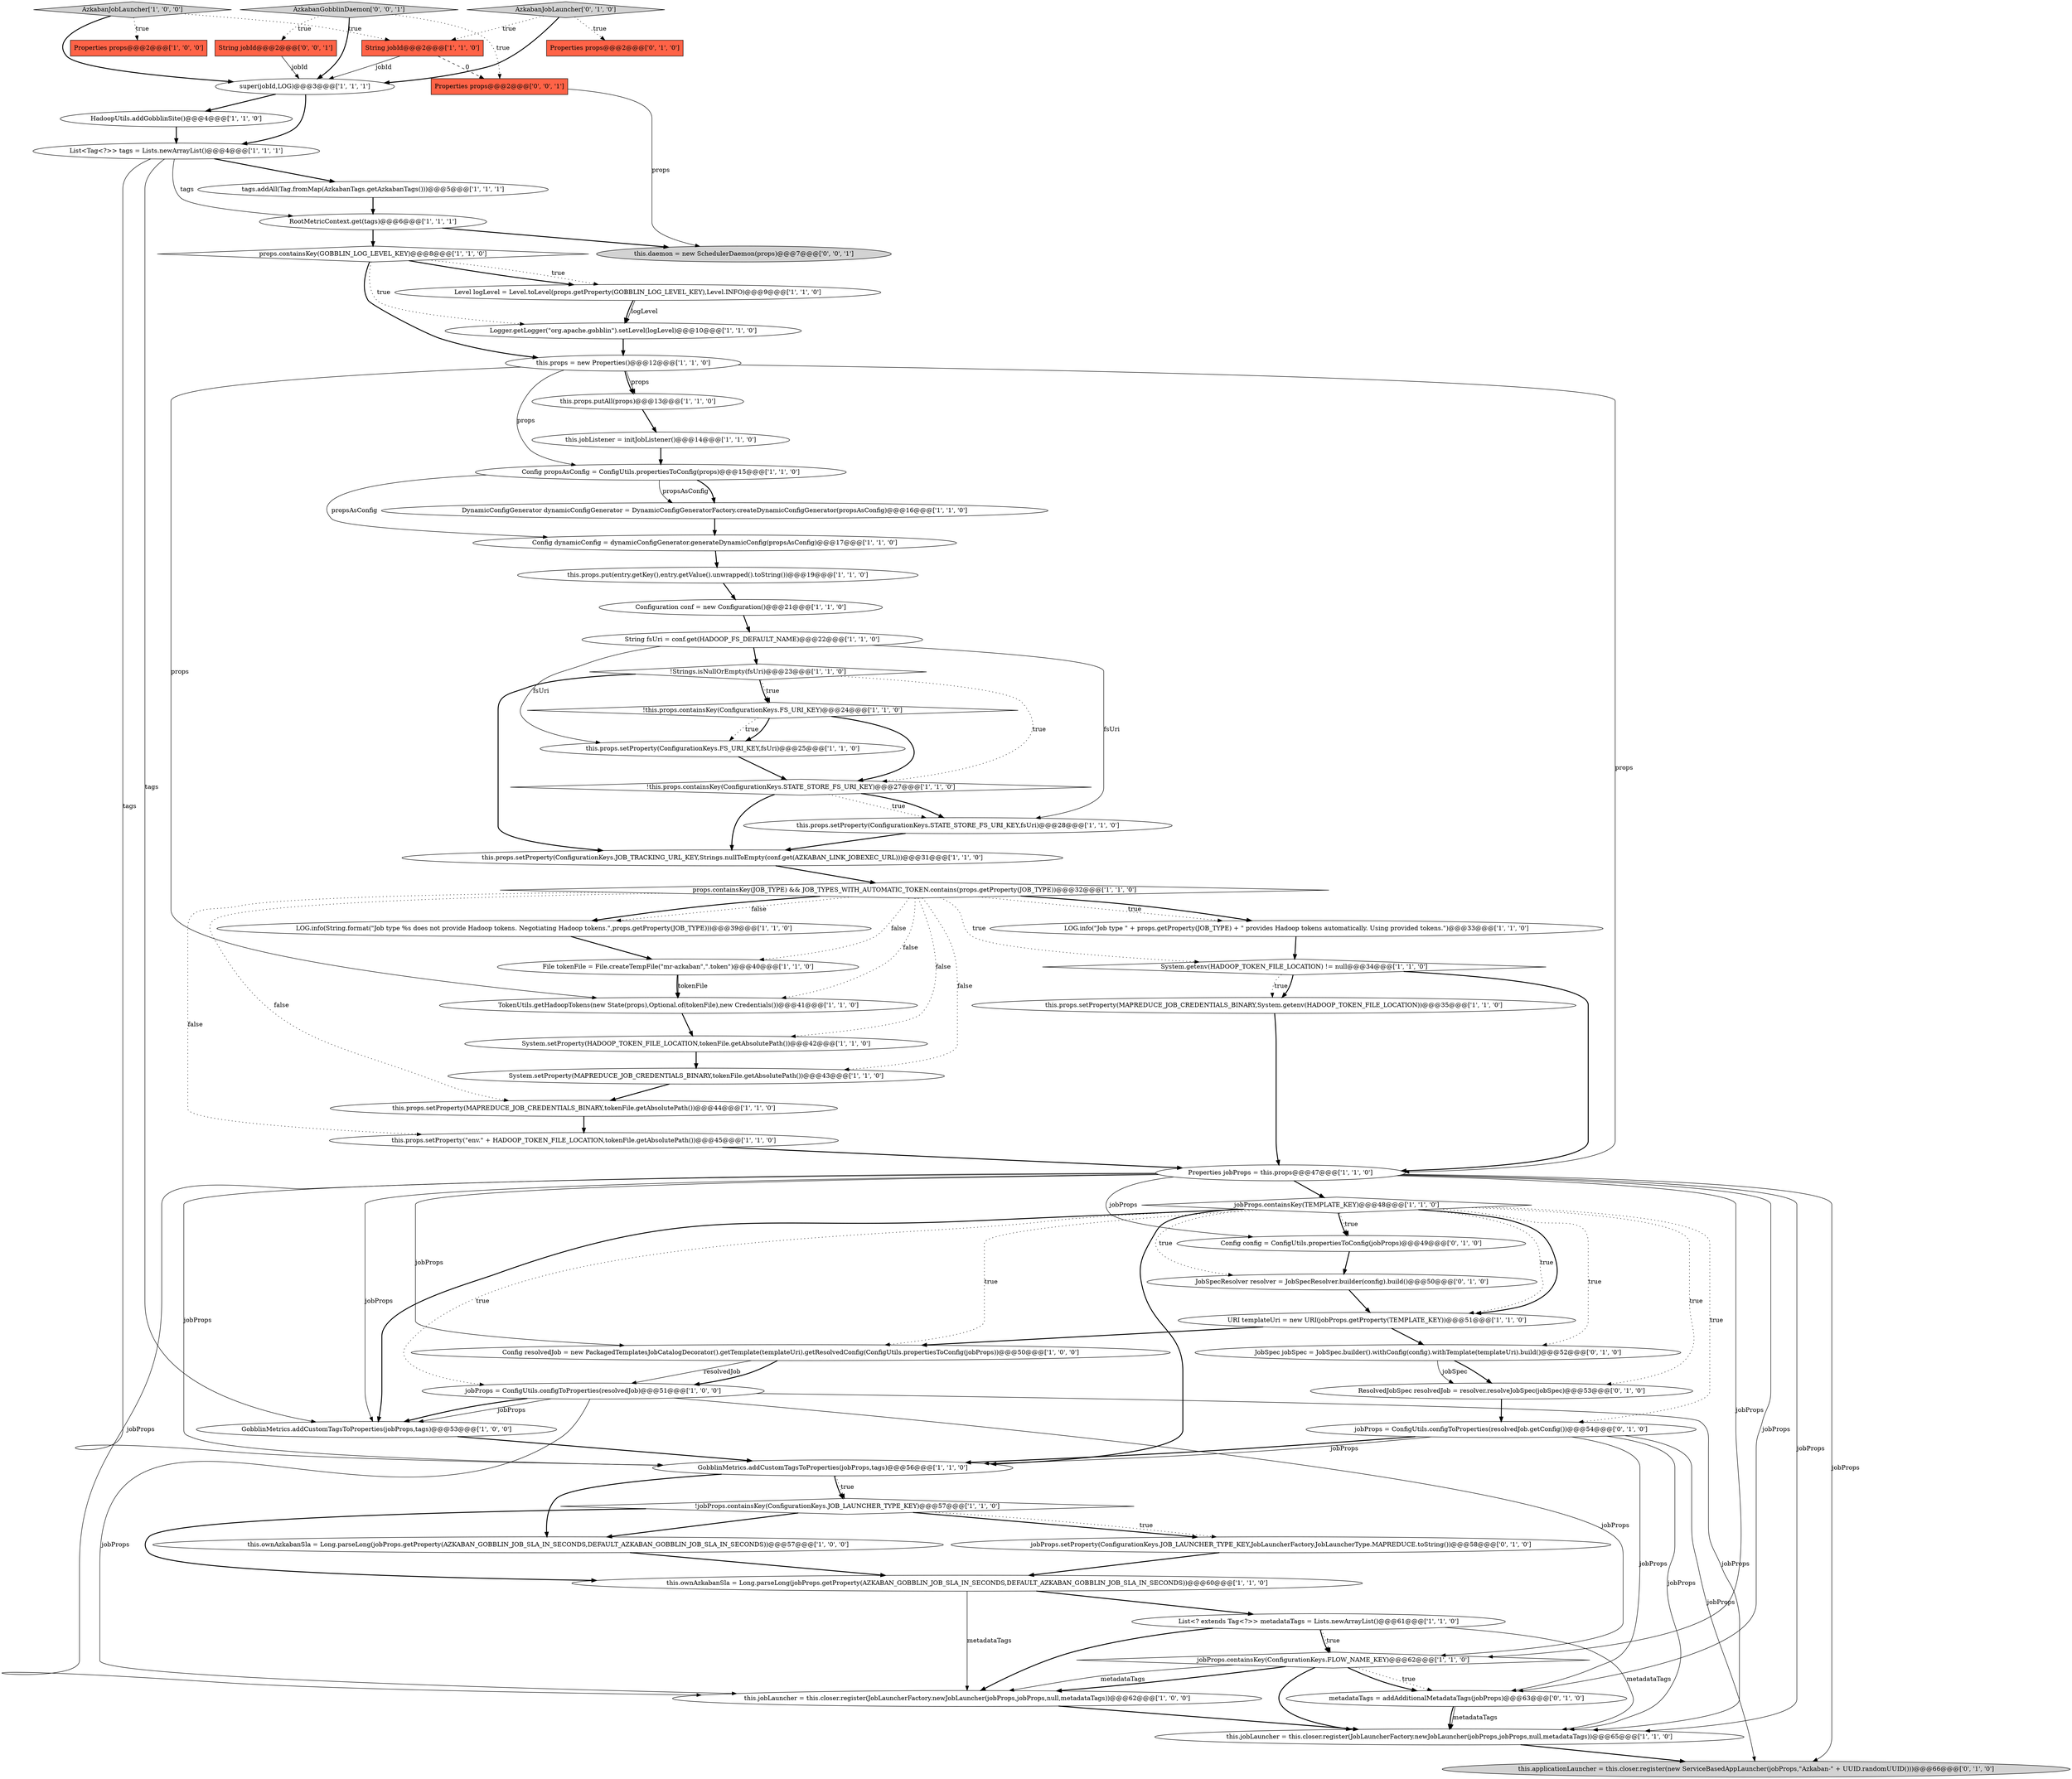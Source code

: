 digraph {
0 [style = filled, label = "AzkabanJobLauncher['1', '0', '0']", fillcolor = lightgray, shape = diamond image = "AAA0AAABBB1BBB"];
38 [style = filled, label = "props.containsKey(GOBBLIN_LOG_LEVEL_KEY)@@@8@@@['1', '1', '0']", fillcolor = white, shape = diamond image = "AAA0AAABBB1BBB"];
30 [style = filled, label = "!this.props.containsKey(ConfigurationKeys.FS_URI_KEY)@@@24@@@['1', '1', '0']", fillcolor = white, shape = diamond image = "AAA0AAABBB1BBB"];
1 [style = filled, label = "Level logLevel = Level.toLevel(props.getProperty(GOBBLIN_LOG_LEVEL_KEY),Level.INFO)@@@9@@@['1', '1', '0']", fillcolor = white, shape = ellipse image = "AAA0AAABBB1BBB"];
31 [style = filled, label = "Properties jobProps = this.props@@@47@@@['1', '1', '0']", fillcolor = white, shape = ellipse image = "AAA0AAABBB1BBB"];
25 [style = filled, label = "GobblinMetrics.addCustomTagsToProperties(jobProps,tags)@@@56@@@['1', '1', '0']", fillcolor = white, shape = ellipse image = "AAA0AAABBB1BBB"];
49 [style = filled, label = "!this.props.containsKey(ConfigurationKeys.STATE_STORE_FS_URI_KEY)@@@27@@@['1', '1', '0']", fillcolor = white, shape = diamond image = "AAA0AAABBB1BBB"];
52 [style = filled, label = "metadataTags = addAdditionalMetadataTags(jobProps)@@@63@@@['0', '1', '0']", fillcolor = white, shape = ellipse image = "AAA0AAABBB2BBB"];
3 [style = filled, label = "LOG.info(String.format(\"Job type %s does not provide Hadoop tokens. Negotiating Hadoop tokens.\",props.getProperty(JOB_TYPE)))@@@39@@@['1', '1', '0']", fillcolor = white, shape = ellipse image = "AAA0AAABBB1BBB"];
12 [style = filled, label = "this.jobListener = initJobListener()@@@14@@@['1', '1', '0']", fillcolor = white, shape = ellipse image = "AAA0AAABBB1BBB"];
50 [style = filled, label = "List<Tag<?>> tags = Lists.newArrayList()@@@4@@@['1', '1', '1']", fillcolor = white, shape = ellipse image = "AAA0AAABBB1BBB"];
18 [style = filled, label = "this.ownAzkabanSla = Long.parseLong(jobProps.getProperty(AZKABAN_GOBBLIN_JOB_SLA_IN_SECONDS,DEFAULT_AZKABAN_GOBBLIN_JOB_SLA_IN_SECONDS))@@@60@@@['1', '1', '0']", fillcolor = white, shape = ellipse image = "AAA0AAABBB1BBB"];
5 [style = filled, label = "RootMetricContext.get(tags)@@@6@@@['1', '1', '1']", fillcolor = white, shape = ellipse image = "AAA0AAABBB1BBB"];
28 [style = filled, label = "this.props.setProperty(\"env.\" + HADOOP_TOKEN_FILE_LOCATION,tokenFile.getAbsolutePath())@@@45@@@['1', '1', '0']", fillcolor = white, shape = ellipse image = "AAA0AAABBB1BBB"];
37 [style = filled, label = "GobblinMetrics.addCustomTagsToProperties(jobProps,tags)@@@53@@@['1', '0', '0']", fillcolor = white, shape = ellipse image = "AAA0AAABBB1BBB"];
35 [style = filled, label = "List<? extends Tag<?>> metadataTags = Lists.newArrayList()@@@61@@@['1', '1', '0']", fillcolor = white, shape = ellipse image = "AAA0AAABBB1BBB"];
58 [style = filled, label = "this.applicationLauncher = this.closer.register(new ServiceBasedAppLauncher(jobProps,\"Azkaban-\" + UUID.randomUUID()))@@@66@@@['0', '1', '0']", fillcolor = lightgray, shape = ellipse image = "AAA0AAABBB2BBB"];
33 [style = filled, label = "this.props.setProperty(ConfigurationKeys.STATE_STORE_FS_URI_KEY,fsUri)@@@28@@@['1', '1', '0']", fillcolor = white, shape = ellipse image = "AAA0AAABBB1BBB"];
11 [style = filled, label = "this.jobLauncher = this.closer.register(JobLauncherFactory.newJobLauncher(jobProps,jobProps,null,metadataTags))@@@62@@@['1', '0', '0']", fillcolor = white, shape = ellipse image = "AAA0AAABBB1BBB"];
47 [style = filled, label = "jobProps.containsKey(ConfigurationKeys.FLOW_NAME_KEY)@@@62@@@['1', '1', '0']", fillcolor = white, shape = diamond image = "AAA0AAABBB1BBB"];
48 [style = filled, label = "Config dynamicConfig = dynamicConfigGenerator.generateDynamicConfig(propsAsConfig)@@@17@@@['1', '1', '0']", fillcolor = white, shape = ellipse image = "AAA0AAABBB1BBB"];
62 [style = filled, label = "AzkabanGobblinDaemon['0', '0', '1']", fillcolor = lightgray, shape = diamond image = "AAA0AAABBB3BBB"];
16 [style = filled, label = "TokenUtils.getHadoopTokens(new State(props),Optional.of(tokenFile),new Credentials())@@@41@@@['1', '1', '0']", fillcolor = white, shape = ellipse image = "AAA0AAABBB1BBB"];
14 [style = filled, label = "HadoopUtils.addGobblinSite()@@@4@@@['1', '1', '0']", fillcolor = white, shape = ellipse image = "AAA0AAABBB1BBB"];
60 [style = filled, label = "jobProps = ConfigUtils.configToProperties(resolvedJob.getConfig())@@@54@@@['0', '1', '0']", fillcolor = white, shape = ellipse image = "AAA1AAABBB2BBB"];
53 [style = filled, label = "Config config = ConfigUtils.propertiesToConfig(jobProps)@@@49@@@['0', '1', '0']", fillcolor = white, shape = ellipse image = "AAA1AAABBB2BBB"];
54 [style = filled, label = "AzkabanJobLauncher['0', '1', '0']", fillcolor = lightgray, shape = diamond image = "AAA0AAABBB2BBB"];
41 [style = filled, label = "super(jobId,LOG)@@@3@@@['1', '1', '1']", fillcolor = white, shape = ellipse image = "AAA0AAABBB1BBB"];
42 [style = filled, label = "this.props.put(entry.getKey(),entry.getValue().unwrapped().toString())@@@19@@@['1', '1', '0']", fillcolor = white, shape = ellipse image = "AAA0AAABBB1BBB"];
64 [style = filled, label = "this.daemon = new SchedulerDaemon(props)@@@7@@@['0', '0', '1']", fillcolor = lightgray, shape = ellipse image = "AAA0AAABBB3BBB"];
39 [style = filled, label = "this.props.setProperty(MAPREDUCE_JOB_CREDENTIALS_BINARY,tokenFile.getAbsolutePath())@@@44@@@['1', '1', '0']", fillcolor = white, shape = ellipse image = "AAA0AAABBB1BBB"];
32 [style = filled, label = "props.containsKey(JOB_TYPE) && JOB_TYPES_WITH_AUTOMATIC_TOKEN.contains(props.getProperty(JOB_TYPE))@@@32@@@['1', '1', '0']", fillcolor = white, shape = diamond image = "AAA0AAABBB1BBB"];
36 [style = filled, label = "URI templateUri = new URI(jobProps.getProperty(TEMPLATE_KEY))@@@51@@@['1', '1', '0']", fillcolor = white, shape = ellipse image = "AAA0AAABBB1BBB"];
10 [style = filled, label = "Logger.getLogger(\"org.apache.gobblin\").setLevel(logLevel)@@@10@@@['1', '1', '0']", fillcolor = white, shape = ellipse image = "AAA0AAABBB1BBB"];
15 [style = filled, label = "this.props.setProperty(ConfigurationKeys.FS_URI_KEY,fsUri)@@@25@@@['1', '1', '0']", fillcolor = white, shape = ellipse image = "AAA0AAABBB1BBB"];
21 [style = filled, label = "!jobProps.containsKey(ConfigurationKeys.JOB_LAUNCHER_TYPE_KEY)@@@57@@@['1', '1', '0']", fillcolor = white, shape = diamond image = "AAA0AAABBB1BBB"];
34 [style = filled, label = "Config resolvedJob = new PackagedTemplatesJobCatalogDecorator().getTemplate(templateUri).getResolvedConfig(ConfigUtils.propertiesToConfig(jobProps))@@@50@@@['1', '0', '0']", fillcolor = white, shape = ellipse image = "AAA0AAABBB1BBB"];
45 [style = filled, label = "File tokenFile = File.createTempFile(\"mr-azkaban\",\".token\")@@@40@@@['1', '1', '0']", fillcolor = white, shape = ellipse image = "AAA0AAABBB1BBB"];
59 [style = filled, label = "Properties props@@@2@@@['0', '1', '0']", fillcolor = tomato, shape = box image = "AAA0AAABBB2BBB"];
24 [style = filled, label = "System.setProperty(HADOOP_TOKEN_FILE_LOCATION,tokenFile.getAbsolutePath())@@@42@@@['1', '1', '0']", fillcolor = white, shape = ellipse image = "AAA0AAABBB1BBB"];
55 [style = filled, label = "jobProps.setProperty(ConfigurationKeys.JOB_LAUNCHER_TYPE_KEY,JobLauncherFactory.JobLauncherType.MAPREDUCE.toString())@@@58@@@['0', '1', '0']", fillcolor = white, shape = ellipse image = "AAA0AAABBB2BBB"];
63 [style = filled, label = "Properties props@@@2@@@['0', '0', '1']", fillcolor = tomato, shape = box image = "AAA0AAABBB3BBB"];
19 [style = filled, label = "LOG.info(\"Job type \" + props.getProperty(JOB_TYPE) + \" provides Hadoop tokens automatically. Using provided tokens.\")@@@33@@@['1', '1', '0']", fillcolor = white, shape = ellipse image = "AAA0AAABBB1BBB"];
8 [style = filled, label = "this.props.putAll(props)@@@13@@@['1', '1', '0']", fillcolor = white, shape = ellipse image = "AAA0AAABBB1BBB"];
22 [style = filled, label = "Properties props@@@2@@@['1', '0', '0']", fillcolor = tomato, shape = box image = "AAA0AAABBB1BBB"];
9 [style = filled, label = "!Strings.isNullOrEmpty(fsUri)@@@23@@@['1', '1', '0']", fillcolor = white, shape = diamond image = "AAA0AAABBB1BBB"];
56 [style = filled, label = "JobSpecResolver resolver = JobSpecResolver.builder(config).build()@@@50@@@['0', '1', '0']", fillcolor = white, shape = ellipse image = "AAA1AAABBB2BBB"];
4 [style = filled, label = "this.props.setProperty(MAPREDUCE_JOB_CREDENTIALS_BINARY,System.getenv(HADOOP_TOKEN_FILE_LOCATION))@@@35@@@['1', '1', '0']", fillcolor = white, shape = ellipse image = "AAA0AAABBB1BBB"];
29 [style = filled, label = "jobProps.containsKey(TEMPLATE_KEY)@@@48@@@['1', '1', '0']", fillcolor = white, shape = diamond image = "AAA0AAABBB1BBB"];
43 [style = filled, label = "String jobId@@@2@@@['1', '1', '0']", fillcolor = tomato, shape = box image = "AAA0AAABBB1BBB"];
17 [style = filled, label = "tags.addAll(Tag.fromMap(AzkabanTags.getAzkabanTags()))@@@5@@@['1', '1', '1']", fillcolor = white, shape = ellipse image = "AAA0AAABBB1BBB"];
44 [style = filled, label = "jobProps = ConfigUtils.configToProperties(resolvedJob)@@@51@@@['1', '0', '0']", fillcolor = white, shape = ellipse image = "AAA0AAABBB1BBB"];
20 [style = filled, label = "this.props.setProperty(ConfigurationKeys.JOB_TRACKING_URL_KEY,Strings.nullToEmpty(conf.get(AZKABAN_LINK_JOBEXEC_URL)))@@@31@@@['1', '1', '0']", fillcolor = white, shape = ellipse image = "AAA0AAABBB1BBB"];
40 [style = filled, label = "this.ownAzkabanSla = Long.parseLong(jobProps.getProperty(AZKABAN_GOBBLIN_JOB_SLA_IN_SECONDS,DEFAULT_AZKABAN_GOBBLIN_JOB_SLA_IN_SECONDS))@@@57@@@['1', '0', '0']", fillcolor = white, shape = ellipse image = "AAA0AAABBB1BBB"];
51 [style = filled, label = "ResolvedJobSpec resolvedJob = resolver.resolveJobSpec(jobSpec)@@@53@@@['0', '1', '0']", fillcolor = white, shape = ellipse image = "AAA0AAABBB2BBB"];
27 [style = filled, label = "System.getenv(HADOOP_TOKEN_FILE_LOCATION) != null@@@34@@@['1', '1', '0']", fillcolor = white, shape = diamond image = "AAA0AAABBB1BBB"];
2 [style = filled, label = "Config propsAsConfig = ConfigUtils.propertiesToConfig(props)@@@15@@@['1', '1', '0']", fillcolor = white, shape = ellipse image = "AAA0AAABBB1BBB"];
26 [style = filled, label = "this.jobLauncher = this.closer.register(JobLauncherFactory.newJobLauncher(jobProps,jobProps,null,metadataTags))@@@65@@@['1', '1', '0']", fillcolor = white, shape = ellipse image = "AAA0AAABBB1BBB"];
23 [style = filled, label = "this.props = new Properties()@@@12@@@['1', '1', '0']", fillcolor = white, shape = ellipse image = "AAA0AAABBB1BBB"];
13 [style = filled, label = "DynamicConfigGenerator dynamicConfigGenerator = DynamicConfigGeneratorFactory.createDynamicConfigGenerator(propsAsConfig)@@@16@@@['1', '1', '0']", fillcolor = white, shape = ellipse image = "AAA0AAABBB1BBB"];
61 [style = filled, label = "String jobId@@@2@@@['0', '0', '1']", fillcolor = tomato, shape = box image = "AAA0AAABBB3BBB"];
6 [style = filled, label = "Configuration conf = new Configuration()@@@21@@@['1', '1', '0']", fillcolor = white, shape = ellipse image = "AAA0AAABBB1BBB"];
46 [style = filled, label = "String fsUri = conf.get(HADOOP_FS_DEFAULT_NAME)@@@22@@@['1', '1', '0']", fillcolor = white, shape = ellipse image = "AAA0AAABBB1BBB"];
57 [style = filled, label = "JobSpec jobSpec = JobSpec.builder().withConfig(config).withTemplate(templateUri).build()@@@52@@@['0', '1', '0']", fillcolor = white, shape = ellipse image = "AAA0AAABBB2BBB"];
7 [style = filled, label = "System.setProperty(MAPREDUCE_JOB_CREDENTIALS_BINARY,tokenFile.getAbsolutePath())@@@43@@@['1', '1', '0']", fillcolor = white, shape = ellipse image = "AAA0AAABBB1BBB"];
32->16 [style = dotted, label="false"];
46->33 [style = solid, label="fsUri"];
29->36 [style = dotted, label="true"];
23->8 [style = solid, label="props"];
32->7 [style = dotted, label="false"];
44->37 [style = solid, label="jobProps"];
10->23 [style = bold, label=""];
62->61 [style = dotted, label="true"];
52->26 [style = bold, label=""];
34->44 [style = solid, label="resolvedJob"];
45->16 [style = solid, label="tokenFile"];
31->52 [style = solid, label="jobProps"];
55->18 [style = bold, label=""];
56->36 [style = bold, label=""];
54->41 [style = bold, label=""];
9->30 [style = dotted, label="true"];
9->49 [style = dotted, label="true"];
25->21 [style = dotted, label="true"];
60->52 [style = solid, label="jobProps"];
47->52 [style = dotted, label="true"];
9->30 [style = bold, label=""];
32->27 [style = dotted, label="true"];
50->25 [style = solid, label="tags"];
19->27 [style = bold, label=""];
45->16 [style = bold, label=""];
44->37 [style = bold, label=""];
21->18 [style = bold, label=""];
32->24 [style = dotted, label="false"];
62->41 [style = bold, label=""];
2->13 [style = solid, label="propsAsConfig"];
29->53 [style = dotted, label="true"];
49->33 [style = bold, label=""];
29->53 [style = bold, label=""];
29->56 [style = dotted, label="true"];
31->29 [style = bold, label=""];
23->2 [style = solid, label="props"];
5->38 [style = bold, label=""];
21->55 [style = bold, label=""];
60->25 [style = bold, label=""];
50->17 [style = bold, label=""];
32->39 [style = dotted, label="false"];
60->25 [style = solid, label="jobProps"];
60->58 [style = solid, label="jobProps"];
15->49 [style = bold, label=""];
38->1 [style = dotted, label="true"];
1->10 [style = bold, label=""];
24->7 [style = bold, label=""];
13->48 [style = bold, label=""];
27->4 [style = dotted, label="true"];
54->59 [style = dotted, label="true"];
23->31 [style = solid, label="props"];
35->26 [style = solid, label="metadataTags"];
9->20 [style = bold, label=""];
11->26 [style = bold, label=""];
20->32 [style = bold, label=""];
31->47 [style = solid, label="jobProps"];
33->20 [style = bold, label=""];
31->26 [style = solid, label="jobProps"];
31->34 [style = solid, label="jobProps"];
31->37 [style = solid, label="jobProps"];
25->21 [style = bold, label=""];
57->51 [style = bold, label=""];
38->23 [style = bold, label=""];
31->25 [style = solid, label="jobProps"];
7->39 [style = bold, label=""];
34->44 [style = bold, label=""];
23->16 [style = solid, label="props"];
4->31 [style = bold, label=""];
32->3 [style = dotted, label="false"];
35->11 [style = bold, label=""];
35->47 [style = bold, label=""];
2->48 [style = solid, label="propsAsConfig"];
41->14 [style = bold, label=""];
18->11 [style = solid, label="metadataTags"];
61->41 [style = solid, label="jobId"];
36->57 [style = bold, label=""];
21->40 [style = bold, label=""];
30->49 [style = bold, label=""];
48->42 [style = bold, label=""];
0->22 [style = dotted, label="true"];
31->53 [style = solid, label="jobProps"];
5->64 [style = bold, label=""];
2->13 [style = bold, label=""];
12->2 [style = bold, label=""];
29->44 [style = dotted, label="true"];
38->1 [style = bold, label=""];
40->18 [style = bold, label=""];
29->36 [style = bold, label=""];
46->9 [style = bold, label=""];
29->25 [style = bold, label=""];
52->26 [style = solid, label="metadataTags"];
47->26 [style = bold, label=""];
29->60 [style = dotted, label="true"];
29->34 [style = dotted, label="true"];
42->6 [style = bold, label=""];
49->33 [style = dotted, label="true"];
47->52 [style = bold, label=""];
30->15 [style = dotted, label="true"];
32->45 [style = dotted, label="false"];
35->47 [style = dotted, label="true"];
63->64 [style = solid, label="props"];
14->50 [style = bold, label=""];
25->40 [style = bold, label=""];
27->31 [style = bold, label=""];
18->35 [style = bold, label=""];
47->11 [style = bold, label=""];
54->43 [style = dotted, label="true"];
38->10 [style = dotted, label="true"];
32->19 [style = dotted, label="true"];
28->31 [style = bold, label=""];
16->24 [style = bold, label=""];
46->15 [style = solid, label="fsUri"];
57->51 [style = solid, label="jobSpec"];
49->20 [style = bold, label=""];
8->12 [style = bold, label=""];
39->28 [style = bold, label=""];
26->58 [style = bold, label=""];
31->11 [style = solid, label="jobProps"];
30->15 [style = bold, label=""];
27->4 [style = bold, label=""];
29->37 [style = bold, label=""];
29->51 [style = dotted, label="true"];
53->56 [style = bold, label=""];
41->50 [style = bold, label=""];
31->58 [style = solid, label="jobProps"];
44->11 [style = solid, label="jobProps"];
60->26 [style = solid, label="jobProps"];
51->60 [style = bold, label=""];
43->41 [style = solid, label="jobId"];
32->28 [style = dotted, label="false"];
47->11 [style = solid, label="metadataTags"];
62->63 [style = dotted, label="true"];
44->47 [style = solid, label="jobProps"];
36->34 [style = bold, label=""];
23->8 [style = bold, label=""];
43->63 [style = dashed, label="0"];
1->10 [style = solid, label="logLevel"];
32->3 [style = bold, label=""];
21->55 [style = dotted, label="true"];
6->46 [style = bold, label=""];
3->45 [style = bold, label=""];
0->43 [style = dotted, label="true"];
50->5 [style = solid, label="tags"];
50->37 [style = solid, label="tags"];
0->41 [style = bold, label=""];
37->25 [style = bold, label=""];
44->26 [style = solid, label="jobProps"];
17->5 [style = bold, label=""];
32->19 [style = bold, label=""];
29->57 [style = dotted, label="true"];
}
